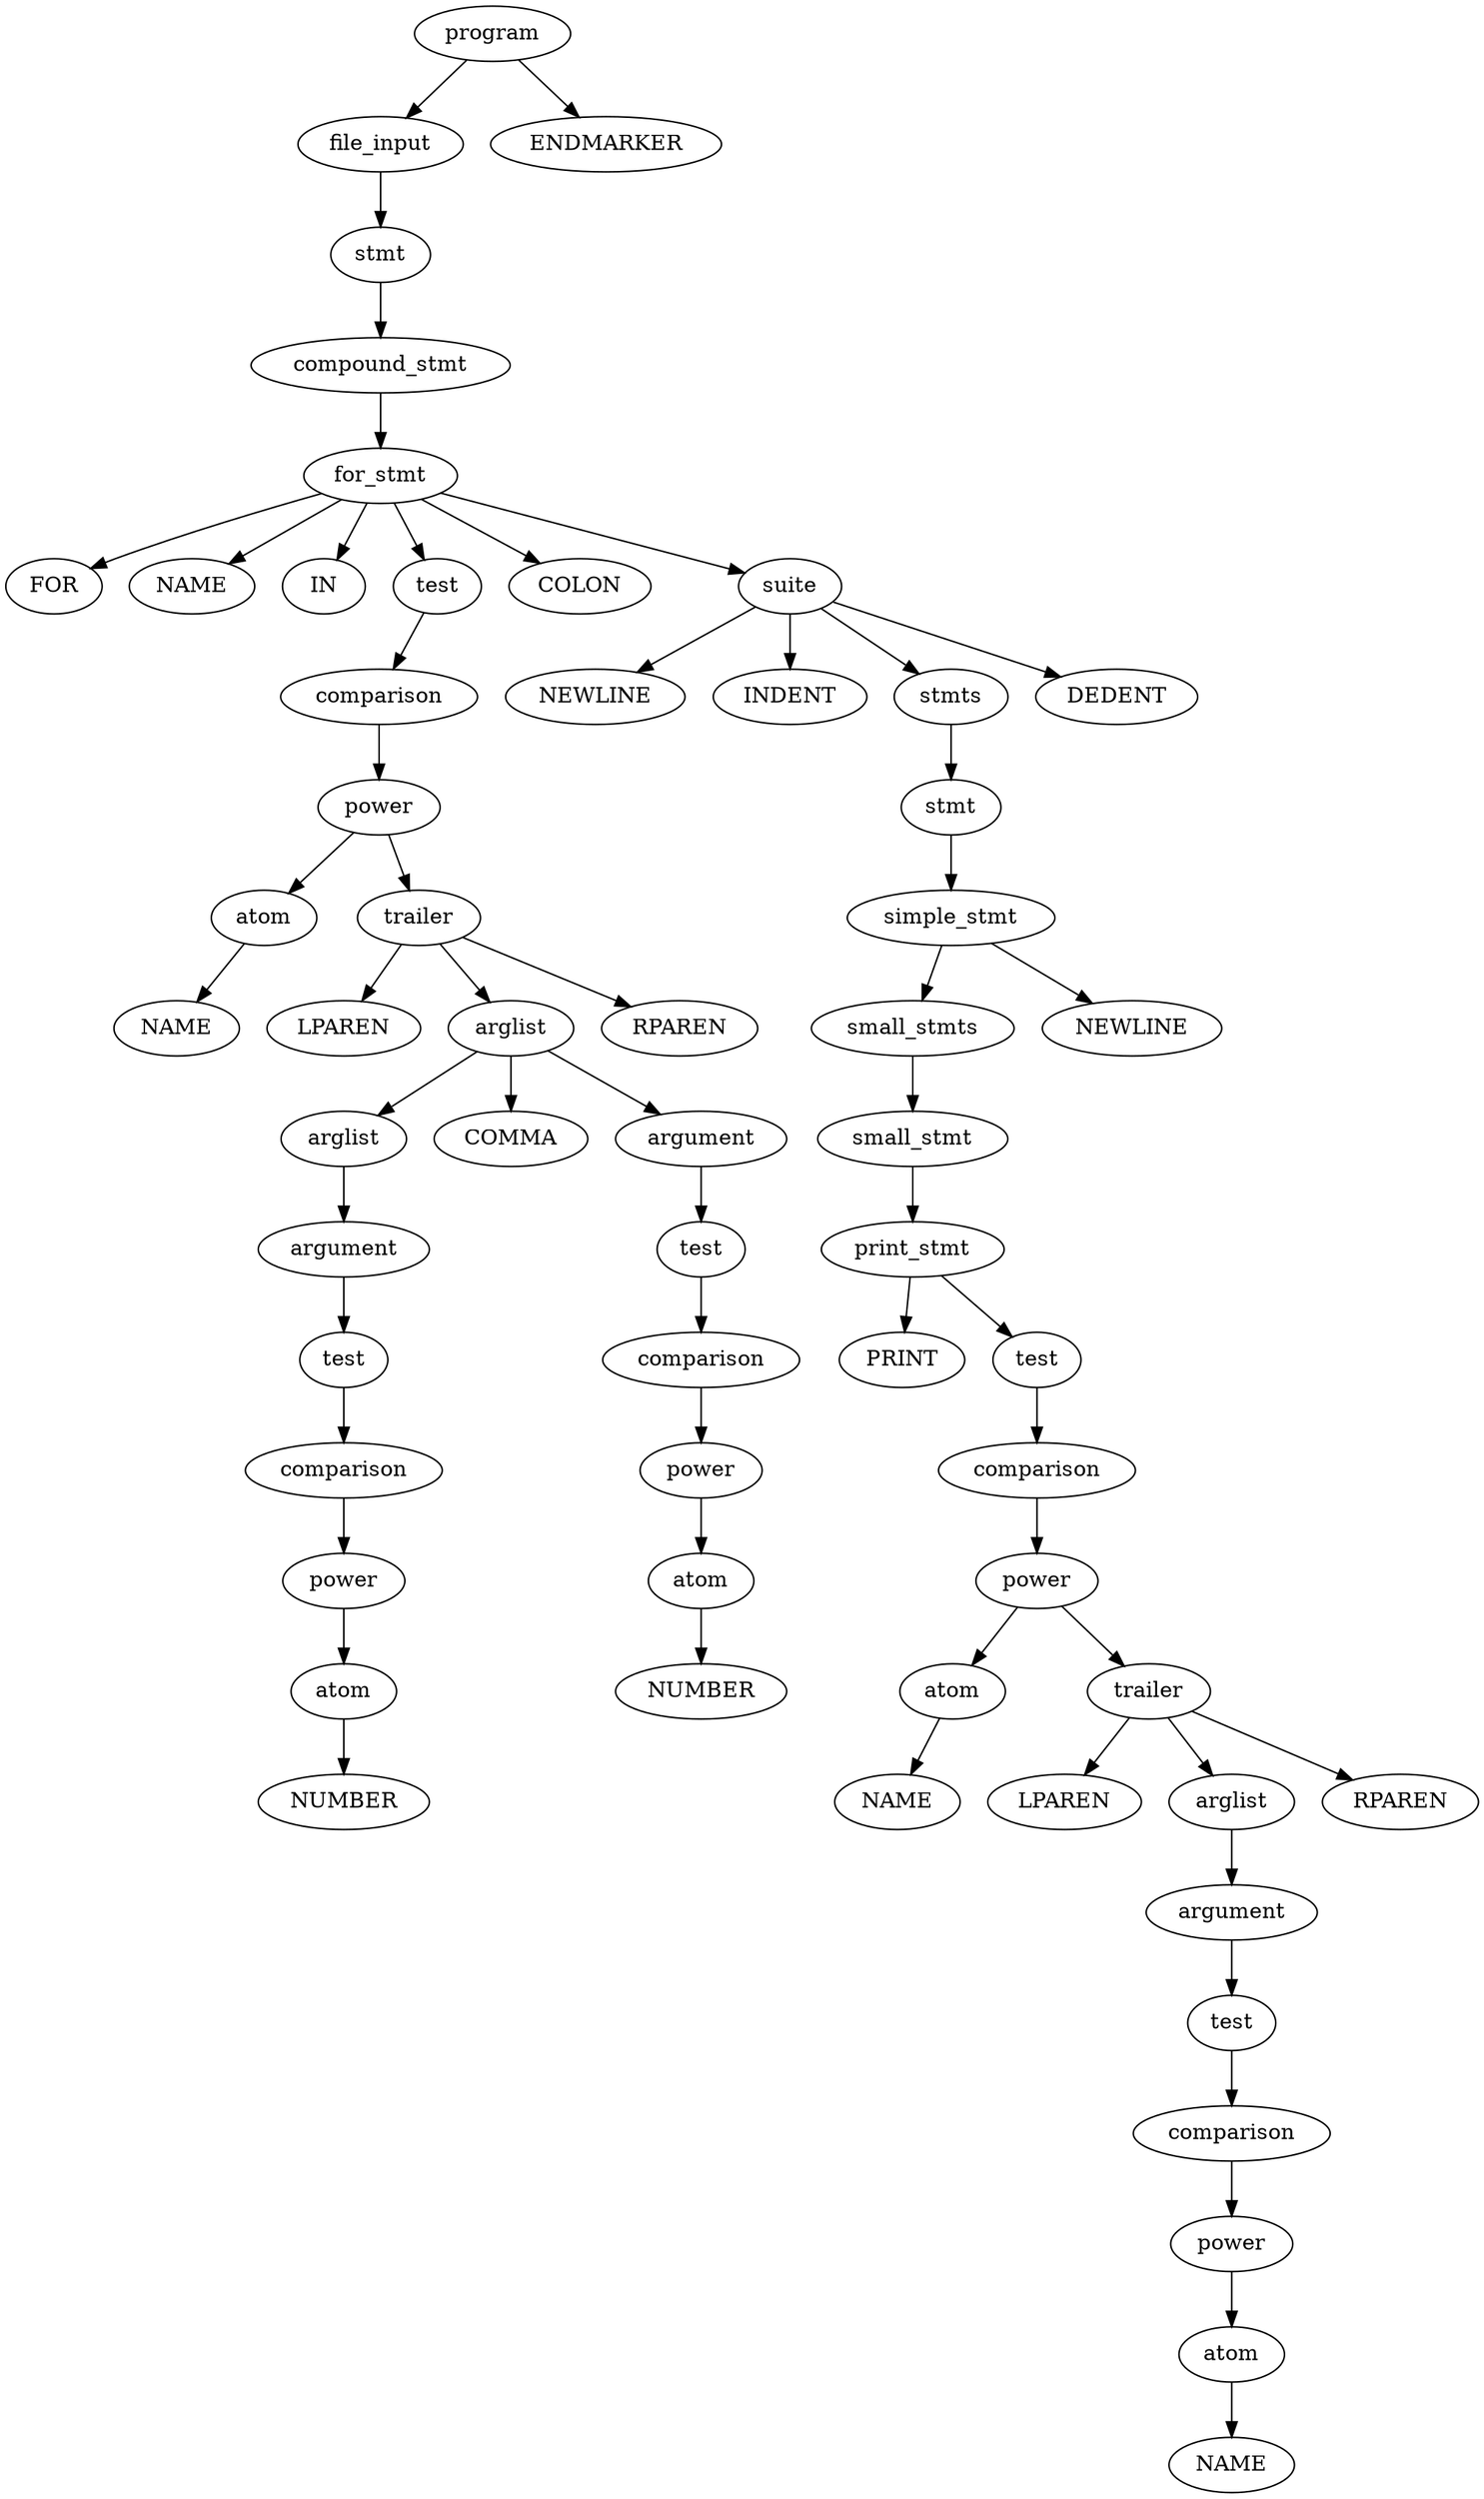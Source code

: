 digraph G 
{

	node0 [label="program"];
	node1 [label= "file_input"];
	node0 -> node1;
	node2 [label= "ENDMARKER"];
	node0 -> node2;
	node3 [label= "stmt"];
	node1 -> node3;
	node4 [label= "compound_stmt"];
	node3 -> node4;
	node5 [label= "for_stmt"];
	node4 -> node5;
	node6 [label= "FOR"];
	node5 -> node6;
	node7 [label= "NAME"];
	node5 -> node7;
	node8 [label= "IN"];
	node5 -> node8;
	node9 [label= "test"];
	node5 -> node9;
	node10 [label= "COLON"];
	node5 -> node10;
	node11 [label= "suite"];
	node5 -> node11;
	node12 [label= "NEWLINE"];
	node11 -> node12;
	node13 [label= "INDENT"];
	node11 -> node13;
	node14 [label= "stmts"];
	node11 -> node14;
	node15 [label= "DEDENT"];
	node11 -> node15;
	node16 [label= "stmt"];
	node14 -> node16;
	node17 [label= "simple_stmt"];
	node16 -> node17;
	node18 [label= "small_stmts"];
	node17 -> node18;
	node19 [label= "NEWLINE"];
	node17 -> node19;
	node20 [label= "small_stmt"];
	node18 -> node20;
	node21 [label= "print_stmt"];
	node20 -> node21;
	node22 [label= "PRINT"];
	node21 -> node22;
	node23 [label= "test"];
	node21 -> node23;
	node24 [label= "comparison"];
	node23 -> node24;
	node25 [label= "power"];
	node24 -> node25;
	node26 [label= "atom"];
	node25 -> node26;
	node27 [label= "trailer"];
	node25 -> node27;
	node28 [label= "LPAREN"];
	node27 -> node28;
	node29 [label= "arglist"];
	node27 -> node29;
	node30 [label= "RPAREN"];
	node27 -> node30;
	node31 [label= "argument"];
	node29 -> node31;
	node32 [label= "test"];
	node31 -> node32;
	node33 [label= "comparison"];
	node32 -> node33;
	node34 [label= "power"];
	node33 -> node34;
	node35 [label= "atom"];
	node34 -> node35;
	node36 [label= "NAME"];
	node35 -> node36;
	node37 [label= "NAME"];
	node26 -> node37;
	node38 [label= "comparison"];
	node9 -> node38;
	node39 [label= "power"];
	node38 -> node39;
	node40 [label= "atom"];
	node39 -> node40;
	node41 [label= "trailer"];
	node39 -> node41;
	node42 [label= "LPAREN"];
	node41 -> node42;
	node43 [label= "arglist"];
	node41 -> node43;
	node44 [label= "RPAREN"];
	node41 -> node44;
	node45 [label= "arglist"];
	node43 -> node45;
	node46 [label= "COMMA"];
	node43 -> node46;
	node47 [label= "argument"];
	node43 -> node47;
	node48 [label= "test"];
	node47 -> node48;
	node49 [label= "comparison"];
	node48 -> node49;
	node50 [label= "power"];
	node49 -> node50;
	node51 [label= "atom"];
	node50 -> node51;
	node52 [label= "NUMBER"];
	node51 -> node52;
	node53 [label= "argument"];
	node45 -> node53;
	node54 [label= "test"];
	node53 -> node54;
	node55 [label= "comparison"];
	node54 -> node55;
	node56 [label= "power"];
	node55 -> node56;
	node57 [label= "atom"];
	node56 -> node57;
	node58 [label= "NUMBER"];
	node57 -> node58;
	node59 [label= "NAME"];
	node40 -> node59;
}